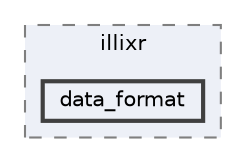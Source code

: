 digraph "/home/friedel/devel/ILLIXR/include/illixr/data_format"
{
 // LATEX_PDF_SIZE
  bgcolor="transparent";
  edge [fontname=Helvetica,fontsize=10,labelfontname=Helvetica,labelfontsize=10];
  node [fontname=Helvetica,fontsize=10,shape=box,height=0.2,width=0.4];
  compound=true
  subgraph clusterdir_896702a6becdb992133bce403d5f6094 {
    graph [ bgcolor="#edf0f7", pencolor="grey50", label="illixr", fontname=Helvetica,fontsize=10 style="filled,dashed", URL="dir_896702a6becdb992133bce403d5f6094.html",tooltip=""]
  dir_1d3c6769330bfebb870e950d8a9389ac [label="data_format", fillcolor="#edf0f7", color="grey25", style="filled,bold", URL="dir_1d3c6769330bfebb870e950d8a9389ac.html",tooltip=""];
  }
}

